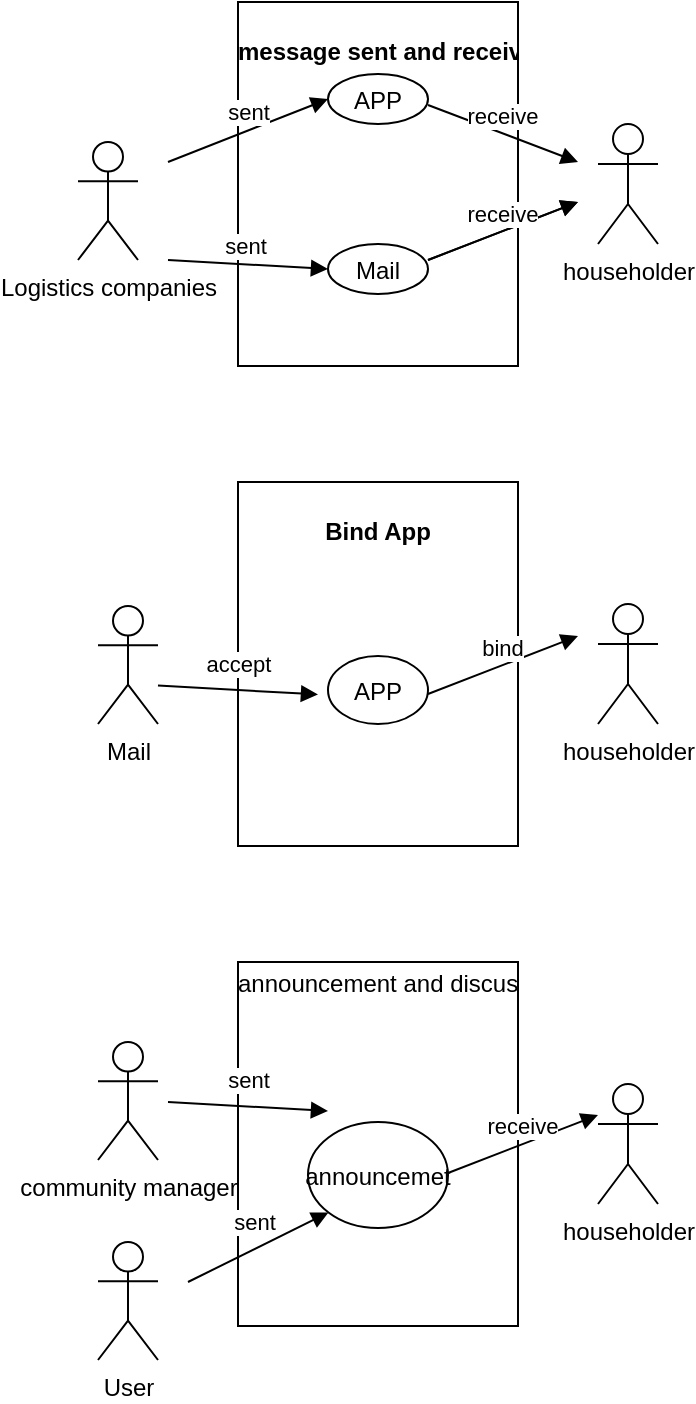 <mxfile>
    <diagram id="BchvI7WIYb1rJNrYavdt" name="第1頁">
        <mxGraphModel dx="499" dy="436" grid="1" gridSize="10" guides="1" tooltips="1" connect="1" arrows="1" fold="1" page="1" pageScale="1" pageWidth="827" pageHeight="1169" math="0" shadow="0">
            <root>
                <mxCell id="0"/>
                <mxCell id="1" parent="0"/>
                <mxCell id="6" value="&lt;p style=&quot;margin:0px;margin-top:4px;text-align:center;&quot;&gt;&lt;br&gt;&lt;b&gt;message sent and receive&lt;/b&gt;&lt;/p&gt;" style="verticalAlign=top;align=left;overflow=fill;fontSize=12;fontFamily=Helvetica;html=1;" vertex="1" parent="1">
                    <mxGeometry x="140" y="40" width="140" height="182" as="geometry"/>
                </mxCell>
                <mxCell id="10" value="householder" style="shape=umlActor;verticalLabelPosition=bottom;verticalAlign=top;html=1;outlineConnect=0;" vertex="1" parent="1">
                    <mxGeometry x="320" y="101" width="30" height="60" as="geometry"/>
                </mxCell>
                <mxCell id="21" value="Mail" style="ellipse;" vertex="1" parent="1">
                    <mxGeometry x="185" y="161" width="50" height="25" as="geometry"/>
                </mxCell>
                <mxCell id="22" value="&lt;div style=&quot;text-align: left;&quot;&gt;Logistics companies&lt;/div&gt;" style="shape=umlActor;verticalLabelPosition=bottom;verticalAlign=top;html=1;outlineConnect=0;" vertex="1" parent="1">
                    <mxGeometry x="60" y="110" width="30" height="59" as="geometry"/>
                </mxCell>
                <mxCell id="25" value="APP" style="ellipse;" vertex="1" parent="1">
                    <mxGeometry x="185" y="76" width="50" height="25" as="geometry"/>
                </mxCell>
                <mxCell id="30" value="sent" style="html=1;verticalAlign=bottom;endArrow=block;entryX=0;entryY=0.5;entryDx=0;entryDy=0;" edge="1" parent="1" target="25">
                    <mxGeometry width="80" relative="1" as="geometry">
                        <mxPoint x="105" y="120" as="sourcePoint"/>
                        <mxPoint x="185" y="120" as="targetPoint"/>
                    </mxGeometry>
                </mxCell>
                <mxCell id="31" value="receive" style="html=1;verticalAlign=bottom;endArrow=block;" edge="1" parent="1">
                    <mxGeometry width="80" relative="1" as="geometry">
                        <mxPoint x="235" y="91.5" as="sourcePoint"/>
                        <mxPoint x="310" y="120" as="targetPoint"/>
                    </mxGeometry>
                </mxCell>
                <mxCell id="32" value="sent&amp;nbsp;" style="html=1;verticalAlign=bottom;endArrow=block;entryX=0;entryY=0.5;entryDx=0;entryDy=0;" edge="1" parent="1" target="21">
                    <mxGeometry width="80" relative="1" as="geometry">
                        <mxPoint x="105" y="169" as="sourcePoint"/>
                        <mxPoint x="185.0" y="137.5" as="targetPoint"/>
                    </mxGeometry>
                </mxCell>
                <mxCell id="34" value="receive" style="html=1;verticalAlign=bottom;endArrow=block;" edge="1" parent="1">
                    <mxGeometry width="80" relative="1" as="geometry">
                        <mxPoint x="235" y="169" as="sourcePoint"/>
                        <mxPoint x="310" y="140" as="targetPoint"/>
                    </mxGeometry>
                </mxCell>
                <mxCell id="35" value="&lt;p style=&quot;margin:0px;margin-top:4px;text-align:center;&quot;&gt;&lt;br&gt;&lt;b&gt;Bind App&lt;/b&gt;&lt;/p&gt;" style="verticalAlign=top;align=left;overflow=fill;fontSize=12;fontFamily=Helvetica;html=1;" vertex="1" parent="1">
                    <mxGeometry x="140" y="280" width="140" height="182" as="geometry"/>
                </mxCell>
                <mxCell id="36" value="householder" style="shape=umlActor;verticalLabelPosition=bottom;verticalAlign=top;html=1;outlineConnect=0;" vertex="1" parent="1">
                    <mxGeometry x="320" y="341" width="30" height="60" as="geometry"/>
                </mxCell>
                <mxCell id="37" value="householder" style="shape=umlActor;verticalLabelPosition=bottom;verticalAlign=top;html=1;outlineConnect=0;" vertex="1" parent="1">
                    <mxGeometry x="320" y="581" width="30" height="60" as="geometry"/>
                </mxCell>
                <mxCell id="39" value="&lt;p style=&quot;margin:0px;margin-top:4px;text-align:center;&quot;&gt;announcement and discussion&lt;/p&gt;" style="verticalAlign=top;align=left;overflow=fill;fontSize=12;fontFamily=Helvetica;html=1;" vertex="1" parent="1">
                    <mxGeometry x="140" y="520" width="140" height="182" as="geometry"/>
                </mxCell>
                <mxCell id="41" value="&lt;div style=&quot;text-align: left;&quot;&gt;Mail&lt;/div&gt;" style="shape=umlActor;verticalLabelPosition=bottom;verticalAlign=top;html=1;outlineConnect=0;" vertex="1" parent="1">
                    <mxGeometry x="70" y="342" width="30" height="59" as="geometry"/>
                </mxCell>
                <mxCell id="42" value="APP" style="ellipse;" vertex="1" parent="1">
                    <mxGeometry x="185" y="367" width="50" height="34" as="geometry"/>
                </mxCell>
                <mxCell id="43" value="accept" style="html=1;verticalAlign=bottom;endArrow=block;entryX=0;entryY=0.5;entryDx=0;entryDy=0;" edge="1" parent="1">
                    <mxGeometry x="-0.006" y="4" width="80" relative="1" as="geometry">
                        <mxPoint x="100" y="381.75" as="sourcePoint"/>
                        <mxPoint x="180" y="386.25" as="targetPoint"/>
                        <mxPoint as="offset"/>
                    </mxGeometry>
                </mxCell>
                <mxCell id="44" value="bind" style="html=1;verticalAlign=bottom;endArrow=block;" edge="1" parent="1">
                    <mxGeometry width="80" relative="1" as="geometry">
                        <mxPoint x="235" y="386" as="sourcePoint"/>
                        <mxPoint x="310" y="357" as="targetPoint"/>
                    </mxGeometry>
                </mxCell>
                <mxCell id="45" value="&lt;div style=&quot;text-align: left;&quot;&gt;community manager&lt;/div&gt;" style="shape=umlActor;verticalLabelPosition=bottom;verticalAlign=top;html=1;outlineConnect=0;" vertex="1" parent="1">
                    <mxGeometry x="70" y="560" width="30" height="59" as="geometry"/>
                </mxCell>
                <mxCell id="46" value="&lt;div style=&quot;text-align: left;&quot;&gt;User&lt;/div&gt;" style="shape=umlActor;verticalLabelPosition=bottom;verticalAlign=top;html=1;outlineConnect=0;" vertex="1" parent="1">
                    <mxGeometry x="70" y="660" width="30" height="59" as="geometry"/>
                </mxCell>
                <mxCell id="47" value="announcemet" style="ellipse;" vertex="1" parent="1">
                    <mxGeometry x="175" y="600" width="70" height="53" as="geometry"/>
                </mxCell>
                <mxCell id="48" value="sent" style="html=1;verticalAlign=bottom;endArrow=block;entryX=0;entryY=0.5;entryDx=0;entryDy=0;" edge="1" parent="1">
                    <mxGeometry x="-0.006" y="4" width="80" relative="1" as="geometry">
                        <mxPoint x="105" y="590" as="sourcePoint"/>
                        <mxPoint x="185" y="594.5" as="targetPoint"/>
                        <mxPoint as="offset"/>
                    </mxGeometry>
                </mxCell>
                <mxCell id="49" value="receive" style="html=1;verticalAlign=bottom;endArrow=block;" edge="1" parent="1">
                    <mxGeometry width="80" relative="1" as="geometry">
                        <mxPoint x="235" y="169" as="sourcePoint"/>
                        <mxPoint x="310" y="140" as="targetPoint"/>
                        <Array as="points"/>
                    </mxGeometry>
                </mxCell>
                <mxCell id="50" value="receive" style="html=1;verticalAlign=bottom;endArrow=block;" edge="1" parent="1">
                    <mxGeometry width="80" relative="1" as="geometry">
                        <mxPoint x="245" y="625.5" as="sourcePoint"/>
                        <mxPoint x="320" y="596.5" as="targetPoint"/>
                        <Array as="points"/>
                    </mxGeometry>
                </mxCell>
                <mxCell id="51" value="sent" style="html=1;verticalAlign=bottom;endArrow=block;entryX=0;entryY=1;entryDx=0;entryDy=0;" edge="1" parent="1" target="47">
                    <mxGeometry x="-0.006" y="4" width="80" relative="1" as="geometry">
                        <mxPoint x="115" y="680" as="sourcePoint"/>
                        <mxPoint x="195" y="684.5" as="targetPoint"/>
                        <mxPoint as="offset"/>
                    </mxGeometry>
                </mxCell>
            </root>
        </mxGraphModel>
    </diagram>
</mxfile>